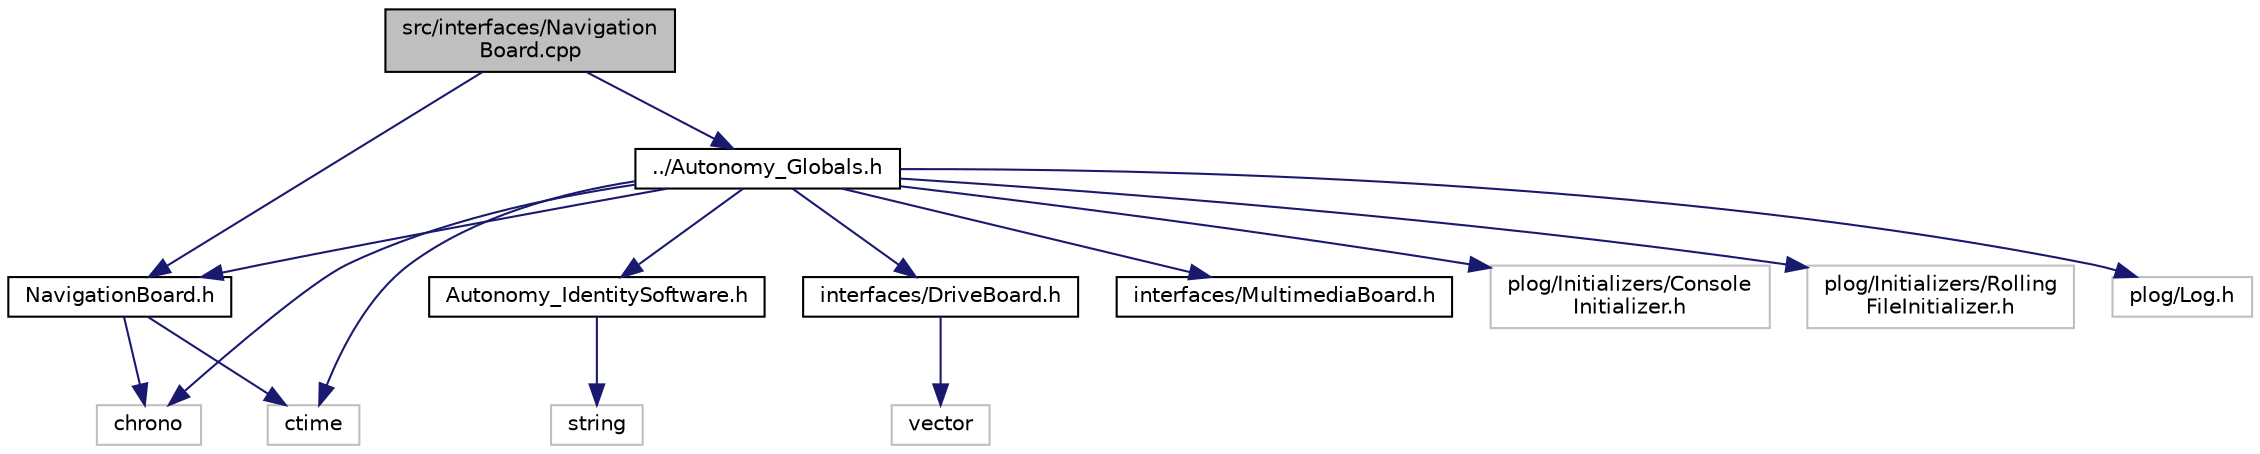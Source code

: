 digraph "src/interfaces/NavigationBoard.cpp"
{
 // LATEX_PDF_SIZE
  edge [fontname="Helvetica",fontsize="10",labelfontname="Helvetica",labelfontsize="10"];
  node [fontname="Helvetica",fontsize="10",shape=record];
  Node1 [label="src/interfaces/Navigation\lBoard.cpp",height=0.2,width=0.4,color="black", fillcolor="grey75", style="filled", fontcolor="black",tooltip="Implements NavigationBoard class."];
  Node1 -> Node2 [color="midnightblue",fontsize="10",style="solid",fontname="Helvetica"];
  Node2 [label="NavigationBoard.h",height=0.2,width=0.4,color="black", fillcolor="white", style="filled",URL="$NavigationBoard_8h.html",tooltip="Defines the NavigationBoard class."];
  Node2 -> Node3 [color="midnightblue",fontsize="10",style="solid",fontname="Helvetica"];
  Node3 [label="chrono",height=0.2,width=0.4,color="grey75", fillcolor="white", style="filled",tooltip=" "];
  Node2 -> Node4 [color="midnightblue",fontsize="10",style="solid",fontname="Helvetica"];
  Node4 [label="ctime",height=0.2,width=0.4,color="grey75", fillcolor="white", style="filled",tooltip=" "];
  Node1 -> Node5 [color="midnightblue",fontsize="10",style="solid",fontname="Helvetica"];
  Node5 [label="../Autonomy_Globals.h",height=0.2,width=0.4,color="black", fillcolor="white", style="filled",URL="$Autonomy__Globals_8h.html",tooltip="Defines functions and objects used project wide."];
  Node5 -> Node6 [color="midnightblue",fontsize="10",style="solid",fontname="Helvetica"];
  Node6 [label="Autonomy_IdentitySoftware.h",height=0.2,width=0.4,color="black", fillcolor="white", style="filled",URL="$Autonomy__IdentitySoftware_8h.html",tooltip="Defines the Autonomy_IdentitySoftware class."];
  Node6 -> Node7 [color="midnightblue",fontsize="10",style="solid",fontname="Helvetica"];
  Node7 [label="string",height=0.2,width=0.4,color="grey75", fillcolor="white", style="filled",tooltip=" "];
  Node5 -> Node8 [color="midnightblue",fontsize="10",style="solid",fontname="Helvetica"];
  Node8 [label="interfaces/DriveBoard.h",height=0.2,width=0.4,color="black", fillcolor="white", style="filled",URL="$DriveBoard_8h.html",tooltip="Defines the interface for sending commands to the drive board on the Rover."];
  Node8 -> Node9 [color="midnightblue",fontsize="10",style="solid",fontname="Helvetica"];
  Node9 [label="vector",height=0.2,width=0.4,color="grey75", fillcolor="white", style="filled",tooltip=" "];
  Node5 -> Node10 [color="midnightblue",fontsize="10",style="solid",fontname="Helvetica"];
  Node10 [label="interfaces/MultimediaBoard.h",height=0.2,width=0.4,color="black", fillcolor="white", style="filled",URL="$MultimediaBoard_8h.html",tooltip="Defines the MultimediaBoard class and associated datatypes."];
  Node5 -> Node2 [color="midnightblue",fontsize="10",style="solid",fontname="Helvetica"];
  Node5 -> Node3 [color="midnightblue",fontsize="10",style="solid",fontname="Helvetica"];
  Node5 -> Node4 [color="midnightblue",fontsize="10",style="solid",fontname="Helvetica"];
  Node5 -> Node11 [color="midnightblue",fontsize="10",style="solid",fontname="Helvetica"];
  Node11 [label="plog/Initializers/Console\lInitializer.h",height=0.2,width=0.4,color="grey75", fillcolor="white", style="filled",tooltip=" "];
  Node5 -> Node12 [color="midnightblue",fontsize="10",style="solid",fontname="Helvetica"];
  Node12 [label="plog/Initializers/Rolling\lFileInitializer.h",height=0.2,width=0.4,color="grey75", fillcolor="white", style="filled",tooltip=" "];
  Node5 -> Node13 [color="midnightblue",fontsize="10",style="solid",fontname="Helvetica"];
  Node13 [label="plog/Log.h",height=0.2,width=0.4,color="grey75", fillcolor="white", style="filled",tooltip=" "];
}
